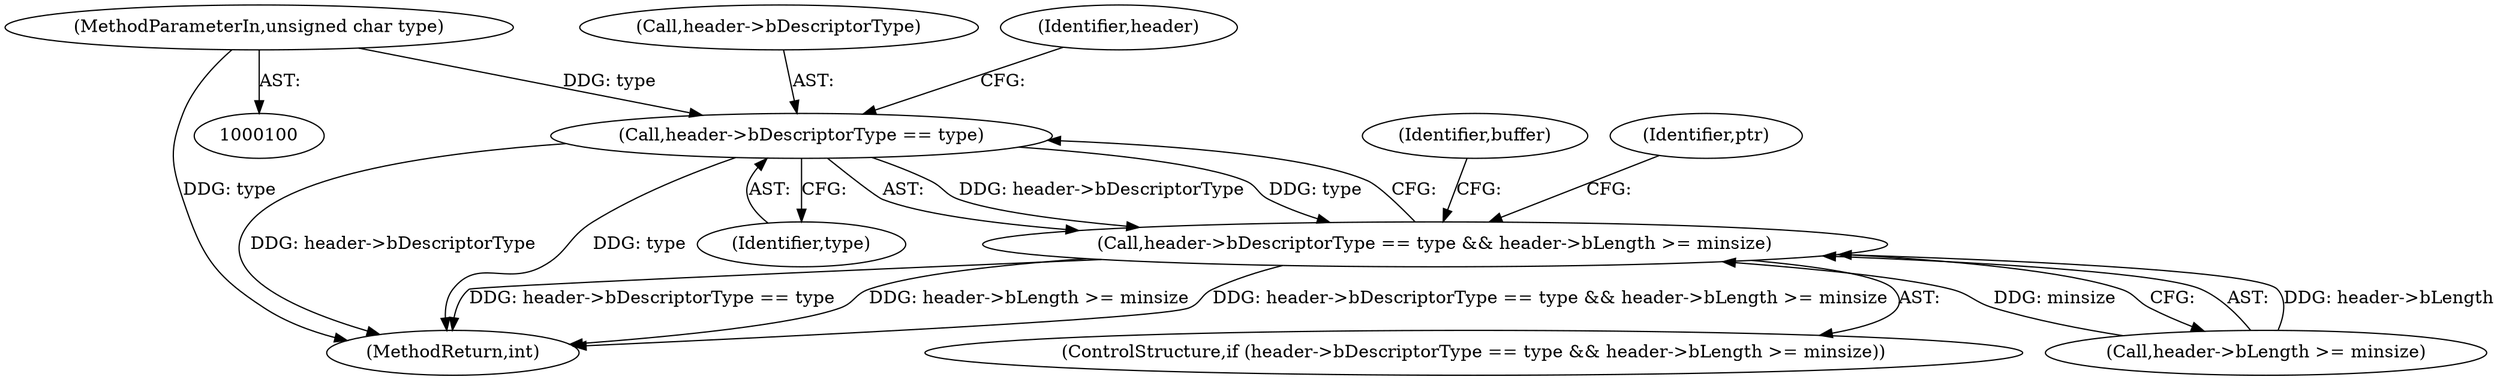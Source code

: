 digraph "0_linux_704620afc70cf47abb9d6a1a57f3825d2bca49cf_0@pointer" {
"1000137" [label="(Call,header->bDescriptorType == type)"];
"1000103" [label="(MethodParameterIn,unsigned char type)"];
"1000136" [label="(Call,header->bDescriptorType == type && header->bLength >= minsize)"];
"1000137" [label="(Call,header->bDescriptorType == type)"];
"1000167" [label="(MethodReturn,int)"];
"1000150" [label="(Identifier,ptr)"];
"1000138" [label="(Call,header->bDescriptorType)"];
"1000155" [label="(Identifier,buffer)"];
"1000135" [label="(ControlStructure,if (header->bDescriptorType == type && header->bLength >= minsize))"];
"1000141" [label="(Identifier,type)"];
"1000142" [label="(Call,header->bLength >= minsize)"];
"1000144" [label="(Identifier,header)"];
"1000136" [label="(Call,header->bDescriptorType == type && header->bLength >= minsize)"];
"1000103" [label="(MethodParameterIn,unsigned char type)"];
"1000137" -> "1000136"  [label="AST: "];
"1000137" -> "1000141"  [label="CFG: "];
"1000138" -> "1000137"  [label="AST: "];
"1000141" -> "1000137"  [label="AST: "];
"1000144" -> "1000137"  [label="CFG: "];
"1000136" -> "1000137"  [label="CFG: "];
"1000137" -> "1000167"  [label="DDG: type"];
"1000137" -> "1000167"  [label="DDG: header->bDescriptorType"];
"1000137" -> "1000136"  [label="DDG: header->bDescriptorType"];
"1000137" -> "1000136"  [label="DDG: type"];
"1000103" -> "1000137"  [label="DDG: type"];
"1000103" -> "1000100"  [label="AST: "];
"1000103" -> "1000167"  [label="DDG: type"];
"1000136" -> "1000135"  [label="AST: "];
"1000136" -> "1000142"  [label="CFG: "];
"1000142" -> "1000136"  [label="AST: "];
"1000150" -> "1000136"  [label="CFG: "];
"1000155" -> "1000136"  [label="CFG: "];
"1000136" -> "1000167"  [label="DDG: header->bLength >= minsize"];
"1000136" -> "1000167"  [label="DDG: header->bDescriptorType == type && header->bLength >= minsize"];
"1000136" -> "1000167"  [label="DDG: header->bDescriptorType == type"];
"1000142" -> "1000136"  [label="DDG: header->bLength"];
"1000142" -> "1000136"  [label="DDG: minsize"];
}
